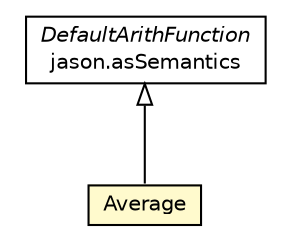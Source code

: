 #!/usr/local/bin/dot
#
# Class diagram 
# Generated by UMLGraph version R5_6_6-1-g9240c4 (http://www.umlgraph.org/)
#

digraph G {
	edge [fontname="Helvetica",fontsize=10,labelfontname="Helvetica",labelfontsize=10];
	node [fontname="Helvetica",fontsize=10,shape=plaintext];
	nodesep=0.25;
	ranksep=0.5;
	// jason.asSemantics.DefaultArithFunction
	c9483 [label=<<table title="jason.asSemantics.DefaultArithFunction" border="0" cellborder="1" cellspacing="0" cellpadding="2" port="p" href="../asSemantics/DefaultArithFunction.html">
		<tr><td><table border="0" cellspacing="0" cellpadding="1">
<tr><td align="center" balign="center"><font face="Helvetica-Oblique"> DefaultArithFunction </font></td></tr>
<tr><td align="center" balign="center"> jason.asSemantics </td></tr>
		</table></td></tr>
		</table>>, URL="../asSemantics/DefaultArithFunction.html", fontname="Helvetica", fontcolor="black", fontsize=10.0];
	// jason.functions.Average
	c9581 [label=<<table title="jason.functions.Average" border="0" cellborder="1" cellspacing="0" cellpadding="2" port="p" bgcolor="lemonChiffon" href="./Average.html">
		<tr><td><table border="0" cellspacing="0" cellpadding="1">
<tr><td align="center" balign="center"> Average </td></tr>
		</table></td></tr>
		</table>>, URL="./Average.html", fontname="Helvetica", fontcolor="black", fontsize=10.0];
	//jason.functions.Average extends jason.asSemantics.DefaultArithFunction
	c9483:p -> c9581:p [dir=back,arrowtail=empty];
}

